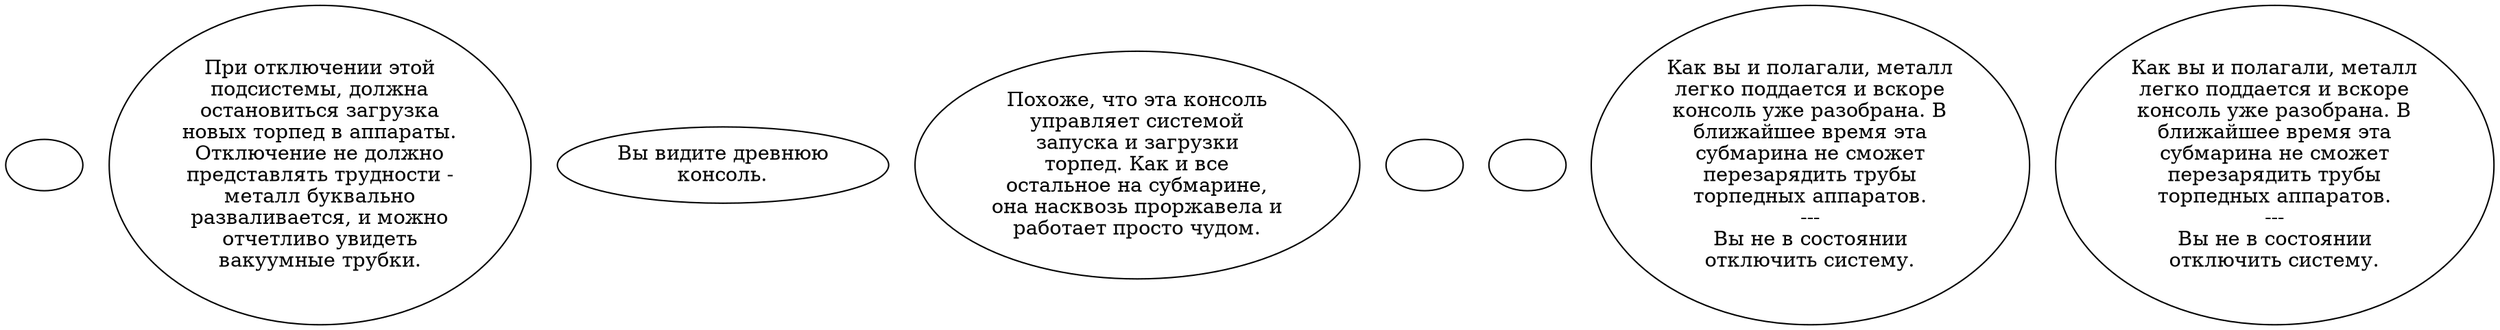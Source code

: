 digraph fcsubtco {
  "start" [style=filled       fillcolor="#FFFFFF"       color="#000000"]
  "start" [label=""]
  "use_p_proc" [style=filled       fillcolor="#FFFFFF"       color="#000000"]
  "use_p_proc" [label="При отключении этой\nподсистемы, должна\nостановиться загрузка\nновых торпед в аппараты.\nОтключение не должно\nпредставлять трудности -\nметалл буквально\nразваливается, и можно\nотчетливо увидеть\nвакуумные трубки."]
  "look_at_p_proc" [style=filled       fillcolor="#FFFFFF"       color="#000000"]
  "look_at_p_proc" [label="Вы видите древнюю\nконсоль."]
  "description_p_proc" [style=filled       fillcolor="#FFFFFF"       color="#000000"]
  "description_p_proc" [label="Похоже, что эта консоль\nуправляет системой\nзапуска и загрузки\nторпед. Как и все\nостальное на субмарине,\nона насквозь проржавела и\nработает просто чудом."]
  "timed_event_p_proc" [style=filled       fillcolor="#FFFFFF"       color="#000000"]
  "timed_event_p_proc" [label=""]
  "map_enter_p_proc" [style=filled       fillcolor="#FFFFFF"       color="#000000"]
  "map_enter_p_proc" [label=""]
  "use_skill_on_p_proc" [style=filled       fillcolor="#FFFFFF"       color="#000000"]
  "use_skill_on_p_proc" [label="Как вы и полагали, металл\nлегко поддается и вскоре\nконсоль уже разобрана. В\nближайшее время эта\nсубмарина не сможет\nперезарядить трубы\nторпедных аппаратов.\n---\nВы не в состоянии\nотключить систему."]
  "use_obj_on_p_proc" [style=filled       fillcolor="#FFFFFF"       color="#000000"]
  "use_obj_on_p_proc" [label="Как вы и полагали, металл\nлегко поддается и вскоре\nконсоль уже разобрана. В\nближайшее время эта\nсубмарина не сможет\nперезарядить трубы\nторпедных аппаратов.\n---\nВы не в состоянии\nотключить систему."]
}